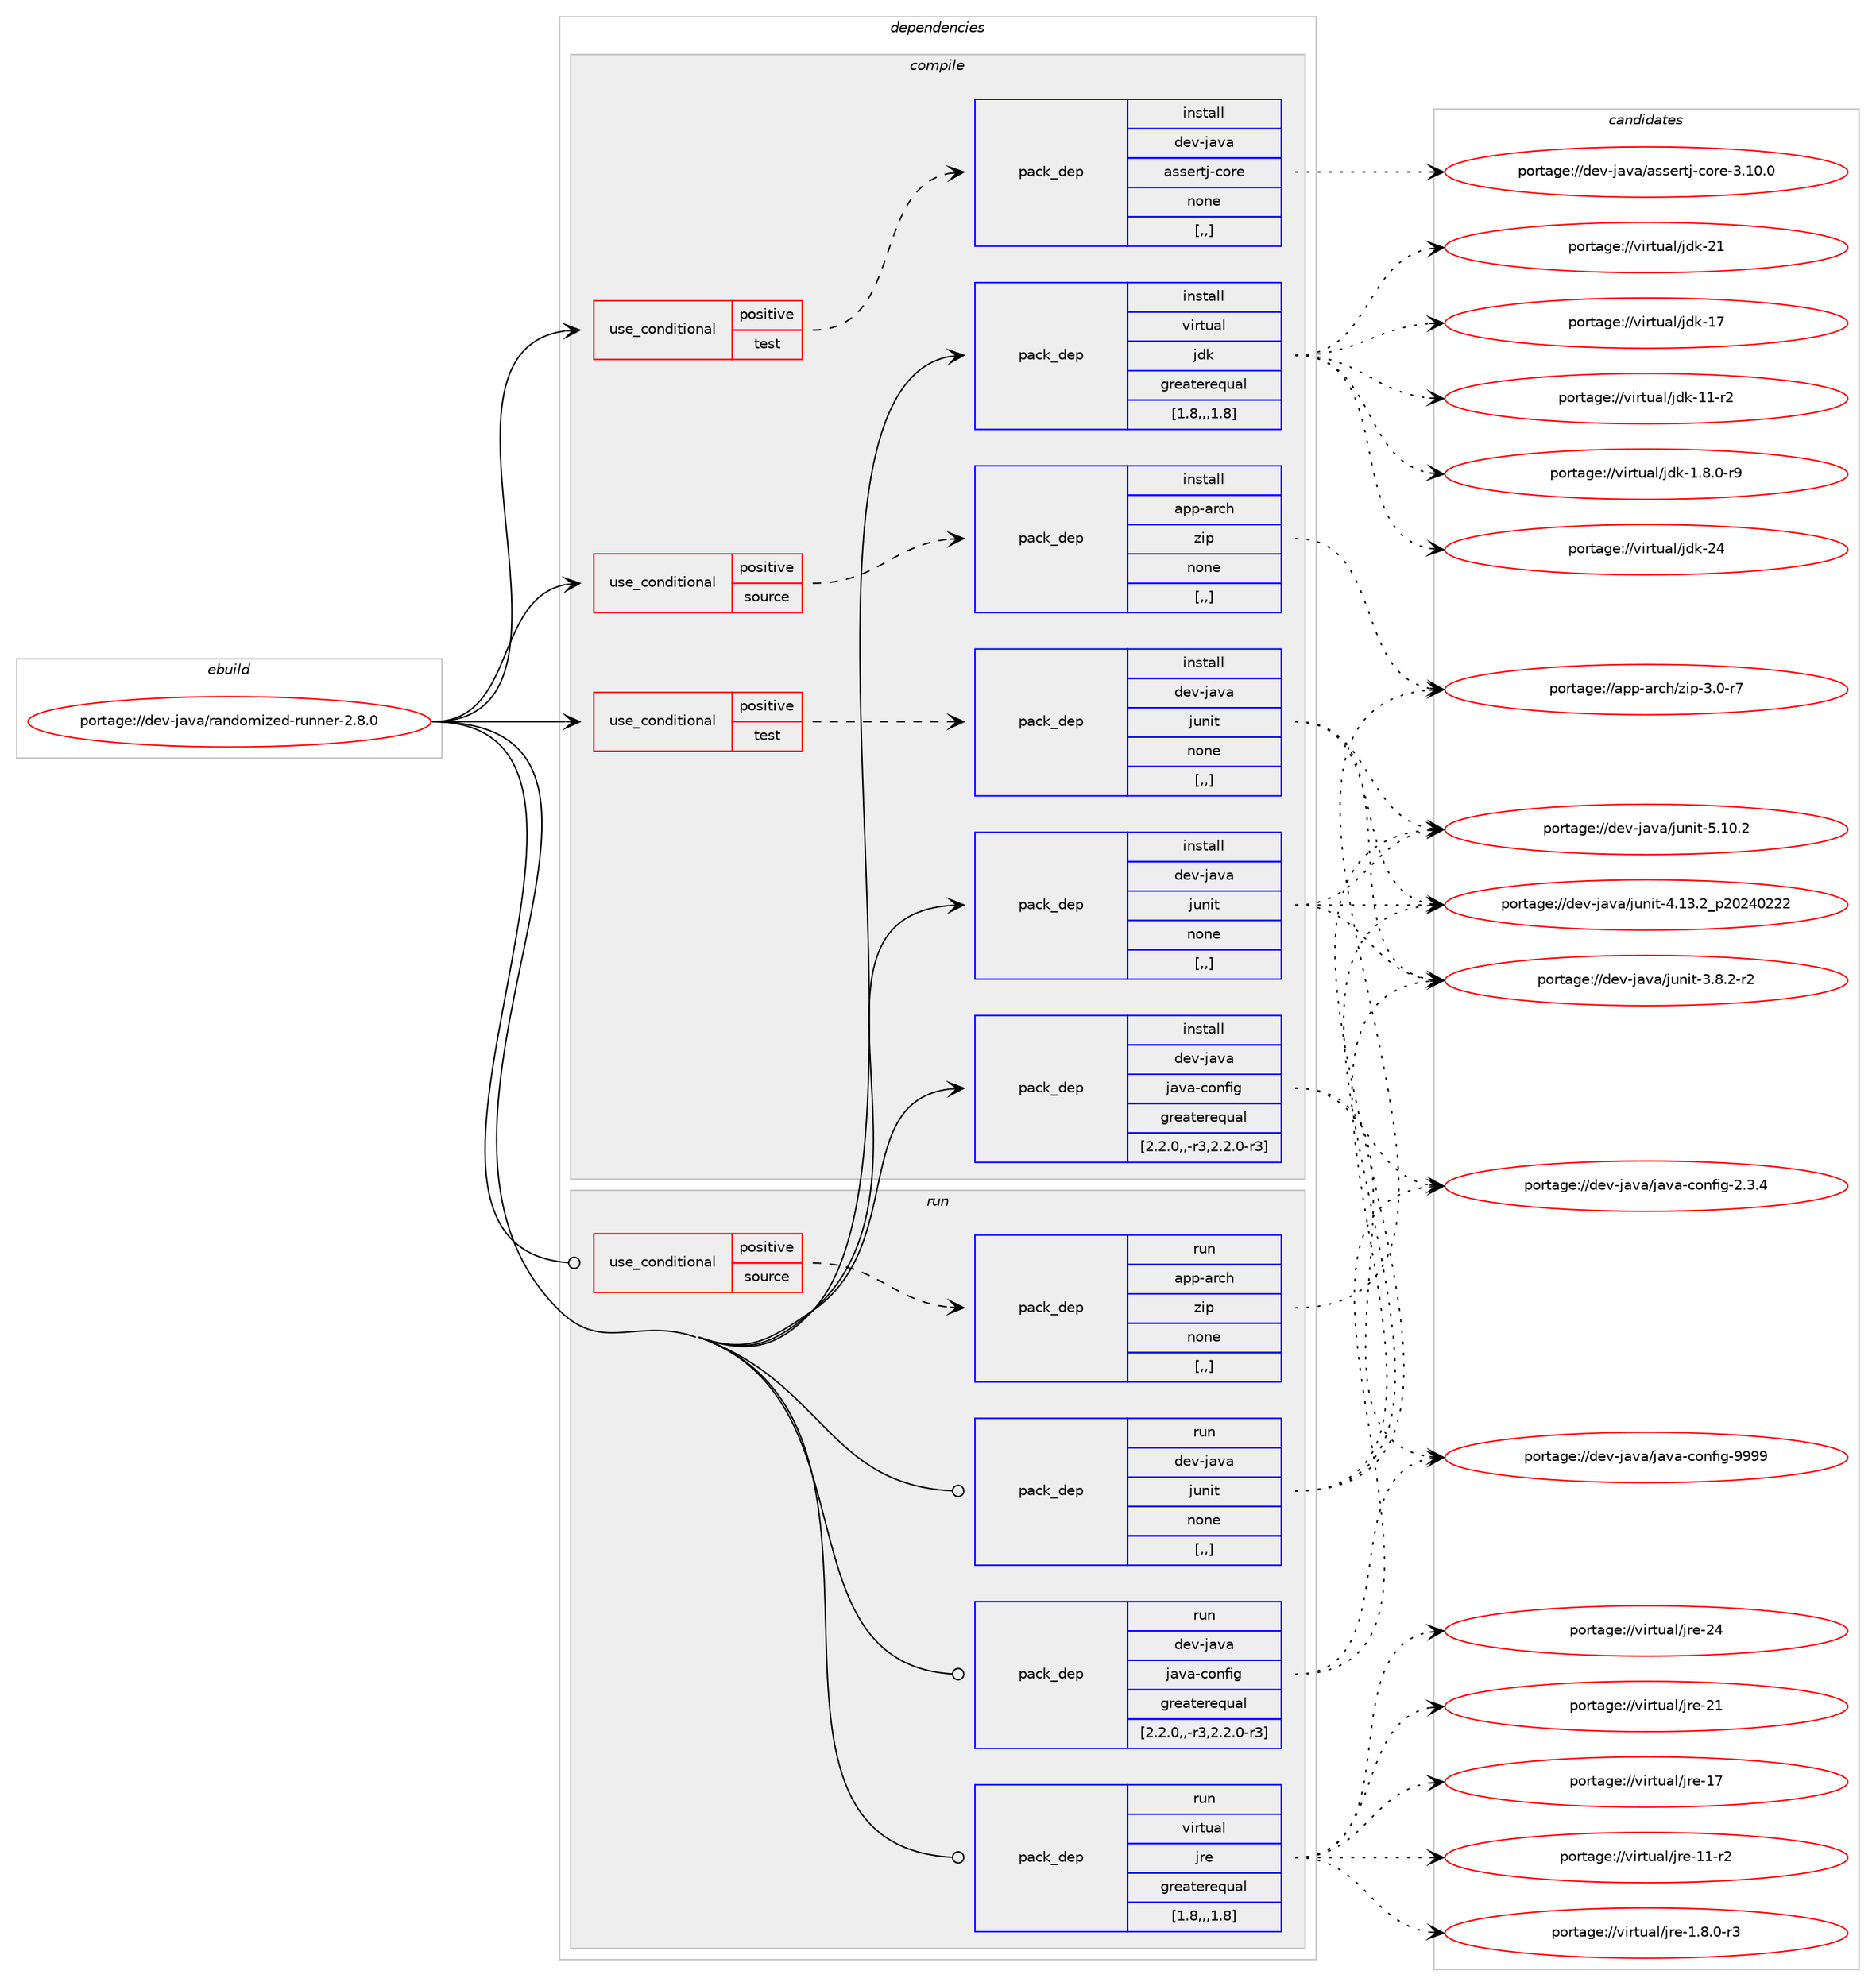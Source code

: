 digraph prolog {

# *************
# Graph options
# *************

newrank=true;
concentrate=true;
compound=true;
graph [rankdir=LR,fontname=Helvetica,fontsize=10,ranksep=1.5];#, ranksep=2.5, nodesep=0.2];
edge  [arrowhead=vee];
node  [fontname=Helvetica,fontsize=10];

# **********
# The ebuild
# **********

subgraph cluster_leftcol {
color=gray;
label=<<i>ebuild</i>>;
id [label="portage://dev-java/randomized-runner-2.8.0", color=red, width=4, href="../dev-java/randomized-runner-2.8.0.svg"];
}

# ****************
# The dependencies
# ****************

subgraph cluster_midcol {
color=gray;
label=<<i>dependencies</i>>;
subgraph cluster_compile {
fillcolor="#eeeeee";
style=filled;
label=<<i>compile</i>>;
subgraph cond22408 {
dependency97216 [label=<<TABLE BORDER="0" CELLBORDER="1" CELLSPACING="0" CELLPADDING="4"><TR><TD ROWSPAN="3" CELLPADDING="10">use_conditional</TD></TR><TR><TD>positive</TD></TR><TR><TD>source</TD></TR></TABLE>>, shape=none, color=red];
subgraph pack73742 {
dependency97217 [label=<<TABLE BORDER="0" CELLBORDER="1" CELLSPACING="0" CELLPADDING="4" WIDTH="220"><TR><TD ROWSPAN="6" CELLPADDING="30">pack_dep</TD></TR><TR><TD WIDTH="110">install</TD></TR><TR><TD>app-arch</TD></TR><TR><TD>zip</TD></TR><TR><TD>none</TD></TR><TR><TD>[,,]</TD></TR></TABLE>>, shape=none, color=blue];
}
dependency97216:e -> dependency97217:w [weight=20,style="dashed",arrowhead="vee"];
}
id:e -> dependency97216:w [weight=20,style="solid",arrowhead="vee"];
subgraph cond22409 {
dependency97218 [label=<<TABLE BORDER="0" CELLBORDER="1" CELLSPACING="0" CELLPADDING="4"><TR><TD ROWSPAN="3" CELLPADDING="10">use_conditional</TD></TR><TR><TD>positive</TD></TR><TR><TD>test</TD></TR></TABLE>>, shape=none, color=red];
subgraph pack73743 {
dependency97219 [label=<<TABLE BORDER="0" CELLBORDER="1" CELLSPACING="0" CELLPADDING="4" WIDTH="220"><TR><TD ROWSPAN="6" CELLPADDING="30">pack_dep</TD></TR><TR><TD WIDTH="110">install</TD></TR><TR><TD>dev-java</TD></TR><TR><TD>assertj-core</TD></TR><TR><TD>none</TD></TR><TR><TD>[,,]</TD></TR></TABLE>>, shape=none, color=blue];
}
dependency97218:e -> dependency97219:w [weight=20,style="dashed",arrowhead="vee"];
}
id:e -> dependency97218:w [weight=20,style="solid",arrowhead="vee"];
subgraph cond22410 {
dependency97220 [label=<<TABLE BORDER="0" CELLBORDER="1" CELLSPACING="0" CELLPADDING="4"><TR><TD ROWSPAN="3" CELLPADDING="10">use_conditional</TD></TR><TR><TD>positive</TD></TR><TR><TD>test</TD></TR></TABLE>>, shape=none, color=red];
subgraph pack73744 {
dependency97221 [label=<<TABLE BORDER="0" CELLBORDER="1" CELLSPACING="0" CELLPADDING="4" WIDTH="220"><TR><TD ROWSPAN="6" CELLPADDING="30">pack_dep</TD></TR><TR><TD WIDTH="110">install</TD></TR><TR><TD>dev-java</TD></TR><TR><TD>junit</TD></TR><TR><TD>none</TD></TR><TR><TD>[,,]</TD></TR></TABLE>>, shape=none, color=blue];
}
dependency97220:e -> dependency97221:w [weight=20,style="dashed",arrowhead="vee"];
}
id:e -> dependency97220:w [weight=20,style="solid",arrowhead="vee"];
subgraph pack73745 {
dependency97222 [label=<<TABLE BORDER="0" CELLBORDER="1" CELLSPACING="0" CELLPADDING="4" WIDTH="220"><TR><TD ROWSPAN="6" CELLPADDING="30">pack_dep</TD></TR><TR><TD WIDTH="110">install</TD></TR><TR><TD>dev-java</TD></TR><TR><TD>java-config</TD></TR><TR><TD>greaterequal</TD></TR><TR><TD>[2.2.0,,-r3,2.2.0-r3]</TD></TR></TABLE>>, shape=none, color=blue];
}
id:e -> dependency97222:w [weight=20,style="solid",arrowhead="vee"];
subgraph pack73746 {
dependency97223 [label=<<TABLE BORDER="0" CELLBORDER="1" CELLSPACING="0" CELLPADDING="4" WIDTH="220"><TR><TD ROWSPAN="6" CELLPADDING="30">pack_dep</TD></TR><TR><TD WIDTH="110">install</TD></TR><TR><TD>dev-java</TD></TR><TR><TD>junit</TD></TR><TR><TD>none</TD></TR><TR><TD>[,,]</TD></TR></TABLE>>, shape=none, color=blue];
}
id:e -> dependency97223:w [weight=20,style="solid",arrowhead="vee"];
subgraph pack73747 {
dependency97224 [label=<<TABLE BORDER="0" CELLBORDER="1" CELLSPACING="0" CELLPADDING="4" WIDTH="220"><TR><TD ROWSPAN="6" CELLPADDING="30">pack_dep</TD></TR><TR><TD WIDTH="110">install</TD></TR><TR><TD>virtual</TD></TR><TR><TD>jdk</TD></TR><TR><TD>greaterequal</TD></TR><TR><TD>[1.8,,,1.8]</TD></TR></TABLE>>, shape=none, color=blue];
}
id:e -> dependency97224:w [weight=20,style="solid",arrowhead="vee"];
}
subgraph cluster_compileandrun {
fillcolor="#eeeeee";
style=filled;
label=<<i>compile and run</i>>;
}
subgraph cluster_run {
fillcolor="#eeeeee";
style=filled;
label=<<i>run</i>>;
subgraph cond22411 {
dependency97225 [label=<<TABLE BORDER="0" CELLBORDER="1" CELLSPACING="0" CELLPADDING="4"><TR><TD ROWSPAN="3" CELLPADDING="10">use_conditional</TD></TR><TR><TD>positive</TD></TR><TR><TD>source</TD></TR></TABLE>>, shape=none, color=red];
subgraph pack73748 {
dependency97226 [label=<<TABLE BORDER="0" CELLBORDER="1" CELLSPACING="0" CELLPADDING="4" WIDTH="220"><TR><TD ROWSPAN="6" CELLPADDING="30">pack_dep</TD></TR><TR><TD WIDTH="110">run</TD></TR><TR><TD>app-arch</TD></TR><TR><TD>zip</TD></TR><TR><TD>none</TD></TR><TR><TD>[,,]</TD></TR></TABLE>>, shape=none, color=blue];
}
dependency97225:e -> dependency97226:w [weight=20,style="dashed",arrowhead="vee"];
}
id:e -> dependency97225:w [weight=20,style="solid",arrowhead="odot"];
subgraph pack73749 {
dependency97227 [label=<<TABLE BORDER="0" CELLBORDER="1" CELLSPACING="0" CELLPADDING="4" WIDTH="220"><TR><TD ROWSPAN="6" CELLPADDING="30">pack_dep</TD></TR><TR><TD WIDTH="110">run</TD></TR><TR><TD>dev-java</TD></TR><TR><TD>java-config</TD></TR><TR><TD>greaterequal</TD></TR><TR><TD>[2.2.0,,-r3,2.2.0-r3]</TD></TR></TABLE>>, shape=none, color=blue];
}
id:e -> dependency97227:w [weight=20,style="solid",arrowhead="odot"];
subgraph pack73750 {
dependency97228 [label=<<TABLE BORDER="0" CELLBORDER="1" CELLSPACING="0" CELLPADDING="4" WIDTH="220"><TR><TD ROWSPAN="6" CELLPADDING="30">pack_dep</TD></TR><TR><TD WIDTH="110">run</TD></TR><TR><TD>dev-java</TD></TR><TR><TD>junit</TD></TR><TR><TD>none</TD></TR><TR><TD>[,,]</TD></TR></TABLE>>, shape=none, color=blue];
}
id:e -> dependency97228:w [weight=20,style="solid",arrowhead="odot"];
subgraph pack73751 {
dependency97229 [label=<<TABLE BORDER="0" CELLBORDER="1" CELLSPACING="0" CELLPADDING="4" WIDTH="220"><TR><TD ROWSPAN="6" CELLPADDING="30">pack_dep</TD></TR><TR><TD WIDTH="110">run</TD></TR><TR><TD>virtual</TD></TR><TR><TD>jre</TD></TR><TR><TD>greaterequal</TD></TR><TR><TD>[1.8,,,1.8]</TD></TR></TABLE>>, shape=none, color=blue];
}
id:e -> dependency97229:w [weight=20,style="solid",arrowhead="odot"];
}
}

# **************
# The candidates
# **************

subgraph cluster_choices {
rank=same;
color=gray;
label=<<i>candidates</i>>;

subgraph choice73742 {
color=black;
nodesep=1;
choice9711211245971149910447122105112455146484511455 [label="portage://app-arch/zip-3.0-r7", color=red, width=4,href="../app-arch/zip-3.0-r7.svg"];
dependency97217:e -> choice9711211245971149910447122105112455146484511455:w [style=dotted,weight="100"];
}
subgraph choice73743 {
color=black;
nodesep=1;
choice1001011184510697118974797115115101114116106459911111410145514649484648 [label="portage://dev-java/assertj-core-3.10.0", color=red, width=4,href="../dev-java/assertj-core-3.10.0.svg"];
dependency97219:e -> choice1001011184510697118974797115115101114116106459911111410145514649484648:w [style=dotted,weight="100"];
}
subgraph choice73744 {
color=black;
nodesep=1;
choice1001011184510697118974710611711010511645534649484650 [label="portage://dev-java/junit-5.10.2", color=red, width=4,href="../dev-java/junit-5.10.2.svg"];
choice1001011184510697118974710611711010511645524649514650951125048505248505050 [label="portage://dev-java/junit-4.13.2_p20240222", color=red, width=4,href="../dev-java/junit-4.13.2_p20240222.svg"];
choice100101118451069711897471061171101051164551465646504511450 [label="portage://dev-java/junit-3.8.2-r2", color=red, width=4,href="../dev-java/junit-3.8.2-r2.svg"];
dependency97221:e -> choice1001011184510697118974710611711010511645534649484650:w [style=dotted,weight="100"];
dependency97221:e -> choice1001011184510697118974710611711010511645524649514650951125048505248505050:w [style=dotted,weight="100"];
dependency97221:e -> choice100101118451069711897471061171101051164551465646504511450:w [style=dotted,weight="100"];
}
subgraph choice73745 {
color=black;
nodesep=1;
choice10010111845106971189747106971189745991111101021051034557575757 [label="portage://dev-java/java-config-9999", color=red, width=4,href="../dev-java/java-config-9999.svg"];
choice1001011184510697118974710697118974599111110102105103455046514652 [label="portage://dev-java/java-config-2.3.4", color=red, width=4,href="../dev-java/java-config-2.3.4.svg"];
dependency97222:e -> choice10010111845106971189747106971189745991111101021051034557575757:w [style=dotted,weight="100"];
dependency97222:e -> choice1001011184510697118974710697118974599111110102105103455046514652:w [style=dotted,weight="100"];
}
subgraph choice73746 {
color=black;
nodesep=1;
choice1001011184510697118974710611711010511645534649484650 [label="portage://dev-java/junit-5.10.2", color=red, width=4,href="../dev-java/junit-5.10.2.svg"];
choice1001011184510697118974710611711010511645524649514650951125048505248505050 [label="portage://dev-java/junit-4.13.2_p20240222", color=red, width=4,href="../dev-java/junit-4.13.2_p20240222.svg"];
choice100101118451069711897471061171101051164551465646504511450 [label="portage://dev-java/junit-3.8.2-r2", color=red, width=4,href="../dev-java/junit-3.8.2-r2.svg"];
dependency97223:e -> choice1001011184510697118974710611711010511645534649484650:w [style=dotted,weight="100"];
dependency97223:e -> choice1001011184510697118974710611711010511645524649514650951125048505248505050:w [style=dotted,weight="100"];
dependency97223:e -> choice100101118451069711897471061171101051164551465646504511450:w [style=dotted,weight="100"];
}
subgraph choice73747 {
color=black;
nodesep=1;
choice1181051141161179710847106100107455052 [label="portage://virtual/jdk-24", color=red, width=4,href="../virtual/jdk-24.svg"];
choice1181051141161179710847106100107455049 [label="portage://virtual/jdk-21", color=red, width=4,href="../virtual/jdk-21.svg"];
choice1181051141161179710847106100107454955 [label="portage://virtual/jdk-17", color=red, width=4,href="../virtual/jdk-17.svg"];
choice11810511411611797108471061001074549494511450 [label="portage://virtual/jdk-11-r2", color=red, width=4,href="../virtual/jdk-11-r2.svg"];
choice11810511411611797108471061001074549465646484511457 [label="portage://virtual/jdk-1.8.0-r9", color=red, width=4,href="../virtual/jdk-1.8.0-r9.svg"];
dependency97224:e -> choice1181051141161179710847106100107455052:w [style=dotted,weight="100"];
dependency97224:e -> choice1181051141161179710847106100107455049:w [style=dotted,weight="100"];
dependency97224:e -> choice1181051141161179710847106100107454955:w [style=dotted,weight="100"];
dependency97224:e -> choice11810511411611797108471061001074549494511450:w [style=dotted,weight="100"];
dependency97224:e -> choice11810511411611797108471061001074549465646484511457:w [style=dotted,weight="100"];
}
subgraph choice73748 {
color=black;
nodesep=1;
choice9711211245971149910447122105112455146484511455 [label="portage://app-arch/zip-3.0-r7", color=red, width=4,href="../app-arch/zip-3.0-r7.svg"];
dependency97226:e -> choice9711211245971149910447122105112455146484511455:w [style=dotted,weight="100"];
}
subgraph choice73749 {
color=black;
nodesep=1;
choice10010111845106971189747106971189745991111101021051034557575757 [label="portage://dev-java/java-config-9999", color=red, width=4,href="../dev-java/java-config-9999.svg"];
choice1001011184510697118974710697118974599111110102105103455046514652 [label="portage://dev-java/java-config-2.3.4", color=red, width=4,href="../dev-java/java-config-2.3.4.svg"];
dependency97227:e -> choice10010111845106971189747106971189745991111101021051034557575757:w [style=dotted,weight="100"];
dependency97227:e -> choice1001011184510697118974710697118974599111110102105103455046514652:w [style=dotted,weight="100"];
}
subgraph choice73750 {
color=black;
nodesep=1;
choice1001011184510697118974710611711010511645534649484650 [label="portage://dev-java/junit-5.10.2", color=red, width=4,href="../dev-java/junit-5.10.2.svg"];
choice1001011184510697118974710611711010511645524649514650951125048505248505050 [label="portage://dev-java/junit-4.13.2_p20240222", color=red, width=4,href="../dev-java/junit-4.13.2_p20240222.svg"];
choice100101118451069711897471061171101051164551465646504511450 [label="portage://dev-java/junit-3.8.2-r2", color=red, width=4,href="../dev-java/junit-3.8.2-r2.svg"];
dependency97228:e -> choice1001011184510697118974710611711010511645534649484650:w [style=dotted,weight="100"];
dependency97228:e -> choice1001011184510697118974710611711010511645524649514650951125048505248505050:w [style=dotted,weight="100"];
dependency97228:e -> choice100101118451069711897471061171101051164551465646504511450:w [style=dotted,weight="100"];
}
subgraph choice73751 {
color=black;
nodesep=1;
choice1181051141161179710847106114101455052 [label="portage://virtual/jre-24", color=red, width=4,href="../virtual/jre-24.svg"];
choice1181051141161179710847106114101455049 [label="portage://virtual/jre-21", color=red, width=4,href="../virtual/jre-21.svg"];
choice1181051141161179710847106114101454955 [label="portage://virtual/jre-17", color=red, width=4,href="../virtual/jre-17.svg"];
choice11810511411611797108471061141014549494511450 [label="portage://virtual/jre-11-r2", color=red, width=4,href="../virtual/jre-11-r2.svg"];
choice11810511411611797108471061141014549465646484511451 [label="portage://virtual/jre-1.8.0-r3", color=red, width=4,href="../virtual/jre-1.8.0-r3.svg"];
dependency97229:e -> choice1181051141161179710847106114101455052:w [style=dotted,weight="100"];
dependency97229:e -> choice1181051141161179710847106114101455049:w [style=dotted,weight="100"];
dependency97229:e -> choice1181051141161179710847106114101454955:w [style=dotted,weight="100"];
dependency97229:e -> choice11810511411611797108471061141014549494511450:w [style=dotted,weight="100"];
dependency97229:e -> choice11810511411611797108471061141014549465646484511451:w [style=dotted,weight="100"];
}
}

}
